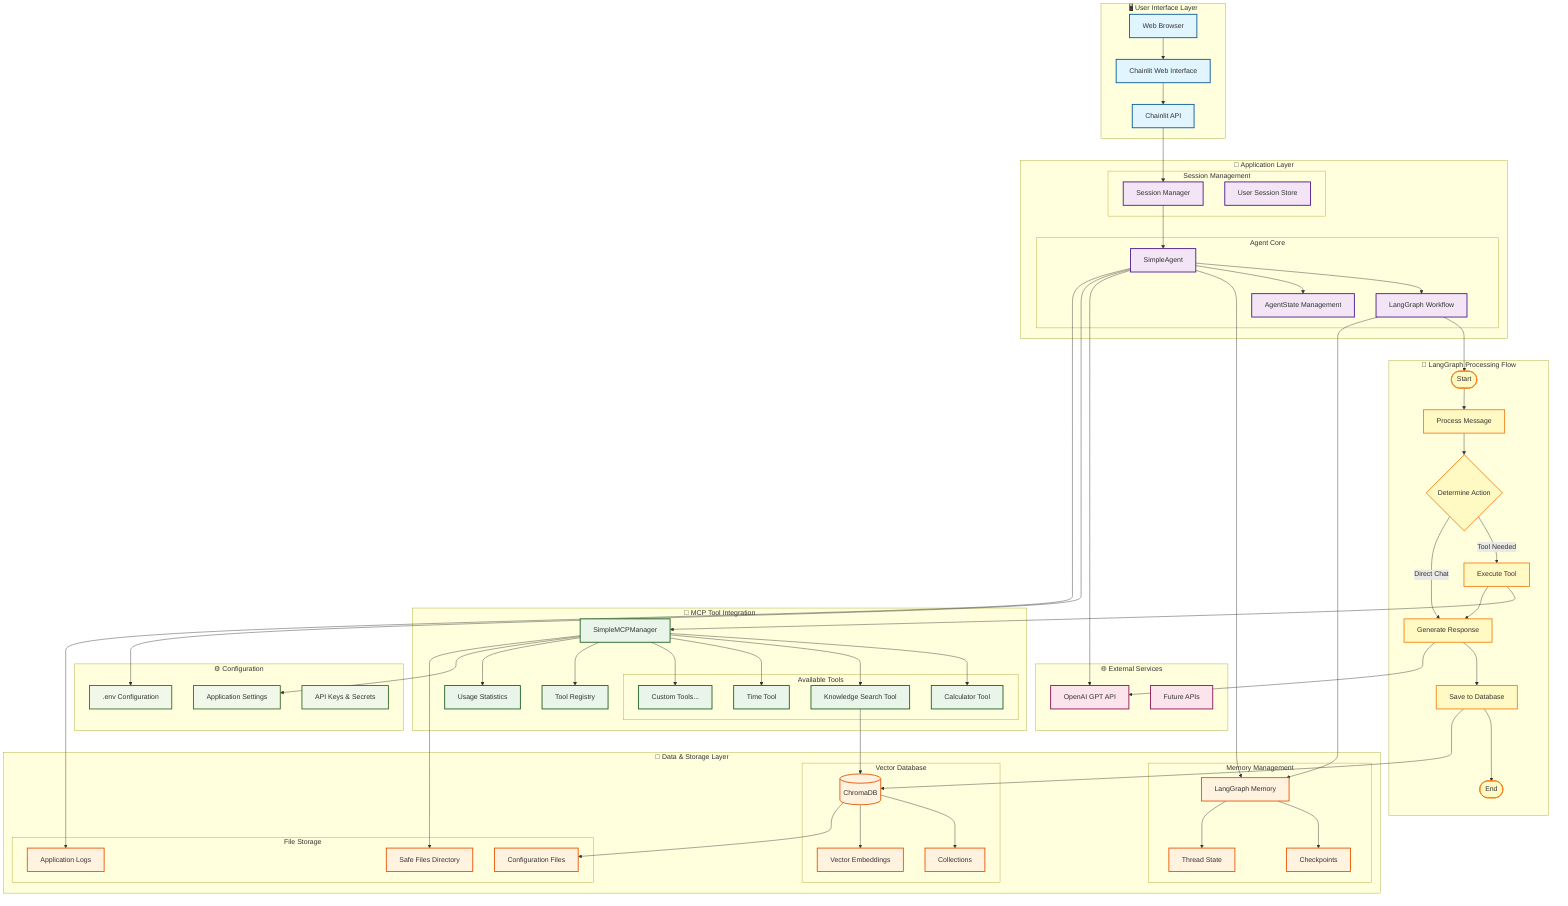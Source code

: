 graph TB
    %% User Interface Layer
    subgraph "🖥️ User Interface Layer"
        UI[Chainlit Web Interface]
        Browser[Web Browser]
        API[Chainlit API]
    end

    %% Application Layer
    subgraph "🧠 Application Layer"
        subgraph "Agent Core"
            Agent[SimpleAgent]
            Graph[LangGraph Workflow]
            State[AgentState Management]
        end
        
        subgraph "Session Management"
            Session[Session Manager]
            UserSession[User Session Store]
        end
    end

    %% LangGraph Workflow Details
    subgraph "🔄 LangGraph Processing Flow"
        Start([Start])
        ProcessMsg[Process Message]
        DetermineAction{Determine Action}
        ExecuteTool[Execute Tool]
        GenerateResponse[Generate Response]
        SaveToDB[Save to Database]
        End([End])
    end

    %% Tool Integration Layer
    subgraph "🔧 MCP Tool Integration"
        ToolManager[SimpleMCPManager]
        
        subgraph "Available Tools"
            CalcTool[Calculator Tool]
            SearchTool[Knowledge Search Tool]
            TimeTool[Time Tool]
            CustomTool[Custom Tools...]
        end
        
        ToolRegistry[Tool Registry]
        ToolStats[Usage Statistics]
    end

    %% Data & Storage Layer
    subgraph "💾 Data & Storage Layer"
        subgraph "Vector Database"
            ChromaDB[(ChromaDB)]
            Collections[Collections]
            Embeddings[Vector Embeddings]
        end
        
        subgraph "Memory Management"
            Memory[LangGraph Memory]
            Checkpoints[Checkpoints]
            ThreadState[Thread State]
        end
        
        subgraph "File Storage"
            SafeFiles[Safe Files Directory]
            Logs[Application Logs]
            Config[Configuration Files]
        end
    end

    %% External Services
    subgraph "🌐 External Services"
        OpenAI[OpenAI GPT API]
        APIs[Future APIs]
    end

    %% Configuration & Environment
    subgraph "⚙️ Configuration"
        EnvFile[.env Configuration]
        Settings[Application Settings]
        Secrets[API Keys & Secrets]
    end

    %% User Flow
    Browser --> UI
    UI --> API
    API --> Session
    Session --> Agent

    %% Agent Processing Flow
    Agent --> Graph
    Graph --> Start
    Start --> ProcessMsg
    ProcessMsg --> DetermineAction
    
    DetermineAction -->|Tool Needed| ExecuteTool
    DetermineAction -->|Direct Chat| GenerateResponse
    
    ExecuteTool --> ToolManager
    ExecuteTool --> GenerateResponse
    GenerateResponse --> SaveToDB
    SaveToDB --> End

    %% Tool Integration
    ToolManager --> CalcTool
    ToolManager --> SearchTool
    ToolManager --> TimeTool
    ToolManager --> CustomTool
    ToolManager --> ToolRegistry
    ToolManager --> ToolStats

    %% Data Flow
    Agent --> State
    Agent --> Memory
    SearchTool --> ChromaDB
    SaveToDB --> ChromaDB
    ChromaDB --> Collections
    ChromaDB --> Embeddings

    %% External Connections
    GenerateResponse --> OpenAI
    Agent --> OpenAI

    %% Configuration Flow
    Agent --> EnvFile
    ToolManager --> Settings
    ChromaDB --> Config

    %% Memory Management
    Graph --> Memory
    Memory --> Checkpoints
    Memory --> ThreadState

    %% Logging & Storage
    Agent --> Logs
    ToolManager --> SafeFiles

    %% Styling
    classDef userLayer fill:#e1f5fe,stroke:#01579b,stroke-width:2px
    classDef appLayer fill:#f3e5f5,stroke:#4a148c,stroke-width:2px
    classDef toolLayer fill:#e8f5e8,stroke:#1b5e20,stroke-width:2px
    classDef dataLayer fill:#fff3e0,stroke:#e65100,stroke-width:2px
    classDef externalLayer fill:#fce4ec,stroke:#880e4f,stroke-width:2px
    classDef configLayer fill:#f1f8e9,stroke:#33691e,stroke-width:2px
    classDef flowNode fill:#fff9c4,stroke:#f57f17,stroke-width:2px

    class UI,Browser,API userLayer
    class Agent,Graph,State,Session,UserSession appLayer
    class ToolManager,CalcTool,SearchTool,TimeTool,CustomTool,ToolRegistry,ToolStats toolLayer
    class ChromaDB,Collections,Embeddings,Memory,Checkpoints,ThreadState,SafeFiles,Logs,Config dataLayer
    class OpenAI,APIs externalLayer
    class EnvFile,Settings,Secrets configLayer
    class Start,ProcessMsg,DetermineAction,ExecuteTool,GenerateResponse,SaveToDB,End flowNode